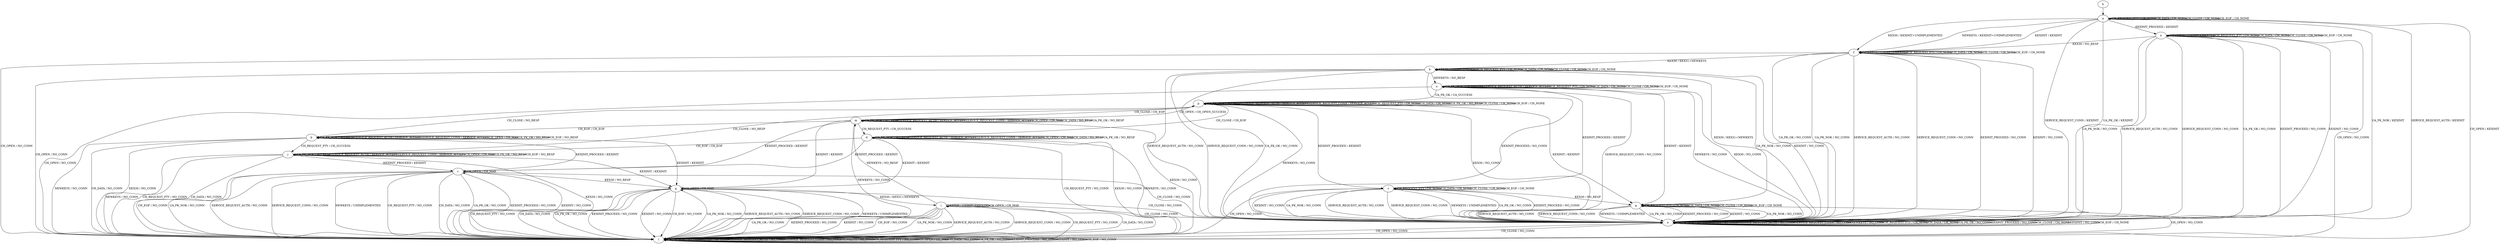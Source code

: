 digraph "" {
	graph ["Incoming time"=0.04820871353149414,
		"Outgoing time"=0.10516667366027832,
		Output="{'States': 18, 'Transitions': 222, 'Filename': '../results/ssh/DropBear-DropBear-yices-1.dot'}",
		Reference="{'States': 18, 'Transitions': 222, 'Filename': '../subjects/ssh/DropBear.dot'}",
		Solver=yices,
		Updated="{'States': 18, 'Transitions': 222, 'Filename': '../subjects/ssh/DropBear.dot'}",
		"f-measure"=1.0,
		precision=1.0,
		recall=1.0
	];
	a -> a	[key=0,
		label="CH_REQUEST_PTY / CH_NONE"];
	a -> a	[key=1,
		label="CH_DATA / CH_NONE"];
	a -> a	[key=2,
		label="CH_CLOSE / CH_NONE"];
	a -> a	[key=3,
		label="CH_EOF / CH_NONE"];
	a -> e	[key=0,
		label="UA_PK_NOK / KEXINIT"];
	a -> e	[key=1,
		label="SERVICE_REQUEST_AUTH / KEXINIT"];
	a -> e	[key=2,
		label="SERVICE_REQUEST_CONN / KEXINIT"];
	a -> e	[key=3,
		label="UA_PK_OK / KEXINIT"];
	a -> f	[key=0,
		label="KEX30 / KEXINIT+UNIMPLEMENTED"];
	a -> f	[key=1,
		label="NEWKEYS / KEXINIT+UNIMPLEMENTED"];
	a -> f	[key=2,
		label="KEXINIT / KEXINIT"];
	a -> l	[key=0,
		label="CH_OPEN / KEXINIT"];
	a -> n	[key=0,
		label="KEXINIT_PROCEED / KEXINIT"];
	b -> b	[key=0,
		label="KEX30 / UNIMPLEMENTED"];
	b -> b	[key=1,
		label="CH_REQUEST_PTY / CH_NONE"];
	b -> b	[key=2,
		label="CH_DATA / CH_NONE"];
	b -> b	[key=3,
		label="CH_CLOSE / CH_NONE"];
	b -> b	[key=4,
		label="CH_EOF / CH_NONE"];
	b -> e	[key=0,
		label="UA_PK_NOK / NO_CONN"];
	b -> e	[key=1,
		label="SERVICE_REQUEST_AUTH / NO_CONN"];
	b -> e	[key=2,
		label="SERVICE_REQUEST_CONN / NO_CONN"];
	b -> e	[key=3,
		label="UA_PK_OK / NO_CONN"];
	b -> e	[key=4,
		label="KEXINIT_PROCEED / NO_CONN"];
	b -> e	[key=5,
		label="KEXINIT / NO_CONN"];
	b -> l	[key=0,
		label="CH_OPEN / NO_CONN"];
	b -> o	[key=0,
		label="NEWKEYS / NO_RESP"];
	c -> c	[key=0,
		label="CH_REQUEST_PTY / CH_NONE"];
	c -> c	[key=1,
		label="CH_DATA / CH_NONE"];
	c -> c	[key=2,
		label="CH_CLOSE / CH_NONE"];
	c -> c	[key=3,
		label="CH_EOF / CH_NONE"];
	c -> e	[key=0,
		label="UA_PK_NOK / NO_CONN"];
	c -> e	[key=1,
		label="SERVICE_REQUEST_AUTH / NO_CONN"];
	c -> e	[key=2,
		label="SERVICE_REQUEST_CONN / NO_CONN"];
	c -> e	[key=3,
		label="NEWKEYS / UNIMPLEMENTED"];
	c -> e	[key=4,
		label="UA_PK_OK / NO_CONN"];
	c -> e	[key=5,
		label="KEXINIT_PROCEED / NO_CONN"];
	c -> e	[key=6,
		label="KEXINIT / NO_CONN"];
	c -> g	[key=0,
		label="KEX30 / NO_RESP"];
	c -> l	[key=0,
		label="CH_OPEN / NO_CONN"];
	d -> d	[key=0,
		label="UA_PK_NOK / NO_RESP"];
	d -> d	[key=1,
		label="SERVICE_REQUEST_AUTH / SERVICE_ACCEPT"];
	d -> d	[key=2,
		label="SERVICE_REQUEST_CONN / SERVICE_ACCEPT"];
	d -> d	[key=3,
		label="CH_OPEN / CH_MAX"];
	d -> d	[key=4,
		label="CH_DATA / NO_RESP"];
	d -> d	[key=5,
		label="UA_PK_OK / NO_RESP"];
	d -> j	[key=0,
		label="CH_EOF / CH_EOF"];
	d -> l	[key=0,
		label="KEX30 / NO_CONN"];
	d -> l	[key=1,
		label="NEWKEYS / NO_CONN"];
	d -> l	[key=2,
		label="CH_REQUEST_PTY / NO_CONN"];
	d -> p	[key=0,
		label="CH_CLOSE / CH_EOF"];
	d -> q	[key=0,
		label="KEXINIT / KEXINIT"];
	d -> r	[key=0,
		label="KEXINIT_PROCEED / KEXINIT"];
	e -> e	[key=0,
		label="UA_PK_NOK / NO_CONN"];
	e -> e	[key=1,
		label="KEX30 / NO_CONN"];
	e -> e	[key=2,
		label="SERVICE_REQUEST_AUTH / NO_CONN"];
	e -> e	[key=3,
		label="SERVICE_REQUEST_CONN / NO_CONN"];
	e -> e	[key=4,
		label="NEWKEYS / NO_CONN"];
	e -> e	[key=5,
		label="CH_REQUEST_PTY / CH_NONE"];
	e -> e	[key=6,
		label="CH_DATA / CH_NONE"];
	e -> e	[key=7,
		label="UA_PK_OK / NO_CONN"];
	e -> e	[key=8,
		label="KEXINIT_PROCEED / NO_CONN"];
	e -> e	[key=9,
		label="CH_CLOSE / CH_NONE"];
	e -> e	[key=10,
		label="KEXINIT / NO_CONN"];
	e -> e	[key=11,
		label="CH_EOF / CH_NONE"];
	e -> l	[key=0,
		label="CH_OPEN / NO_CONN"];
	f -> b	[key=0,
		label="KEX30 / KEX31+NEWKEYS"];
	f -> e	[key=0,
		label="UA_PK_NOK / NO_CONN"];
	f -> e	[key=1,
		label="SERVICE_REQUEST_AUTH / NO_CONN"];
	f -> e	[key=2,
		label="SERVICE_REQUEST_CONN / NO_CONN"];
	f -> e	[key=3,
		label="UA_PK_OK / NO_CONN"];
	f -> e	[key=4,
		label="KEXINIT_PROCEED / NO_CONN"];
	f -> e	[key=5,
		label="KEXINIT / NO_CONN"];
	f -> f	[key=0,
		label="NEWKEYS / UNIMPLEMENTED"];
	f -> f	[key=1,
		label="CH_REQUEST_PTY / CH_NONE"];
	f -> f	[key=2,
		label="CH_DATA / CH_NONE"];
	f -> f	[key=3,
		label="CH_CLOSE / CH_NONE"];
	f -> f	[key=4,
		label="CH_EOF / CH_NONE"];
	f -> l	[key=0,
		label="CH_OPEN / NO_CONN"];
	g -> b	[key=0,
		label="KEX30 / KEX31+NEWKEYS"];
	g -> e	[key=0,
		label="UA_PK_NOK / NO_CONN"];
	g -> e	[key=1,
		label="SERVICE_REQUEST_AUTH / NO_CONN"];
	g -> e	[key=2,
		label="SERVICE_REQUEST_CONN / NO_CONN"];
	g -> e	[key=3,
		label="NEWKEYS / UNIMPLEMENTED"];
	g -> e	[key=4,
		label="UA_PK_OK / NO_CONN"];
	g -> e	[key=5,
		label="KEXINIT_PROCEED / NO_CONN"];
	g -> e	[key=6,
		label="KEXINIT / NO_CONN"];
	g -> g	[key=0,
		label="CH_REQUEST_PTY / CH_NONE"];
	g -> g	[key=1,
		label="CH_DATA / CH_NONE"];
	g -> g	[key=2,
		label="CH_CLOSE / CH_NONE"];
	g -> g	[key=3,
		label="CH_EOF / CH_NONE"];
	g -> l	[key=0,
		label="CH_OPEN / NO_CONN"];
	h -> a	[key=0];
	i -> e	[key=0,
		label="CH_CLOSE / NO_CONN"];
	i -> i	[key=0,
		label="KEX30 / UNIMPLEMENTED"];
	i -> i	[key=1,
		label="CH_OPEN / CH_MAX"];
	i -> l	[key=0,
		label="UA_PK_NOK / NO_CONN"];
	i -> l	[key=1,
		label="SERVICE_REQUEST_AUTH / NO_CONN"];
	i -> l	[key=2,
		label="SERVICE_REQUEST_CONN / NO_CONN"];
	i -> l	[key=3,
		label="CH_REQUEST_PTY / NO_CONN"];
	i -> l	[key=4,
		label="CH_DATA / NO_CONN"];
	i -> l	[key=5,
		label="UA_PK_OK / NO_CONN"];
	i -> l	[key=6,
		label="KEXINIT_PROCEED / NO_CONN"];
	i -> l	[key=7,
		label="KEXINIT / NO_CONN"];
	i -> l	[key=8,
		label="CH_EOF / NO_CONN"];
	i -> m	[key=0,
		label="NEWKEYS / NO_RESP"];
	j -> j	[key=0,
		label="UA_PK_NOK / NO_RESP"];
	j -> j	[key=1,
		label="SERVICE_REQUEST_AUTH / SERVICE_ACCEPT"];
	j -> j	[key=2,
		label="SERVICE_REQUEST_CONN / SERVICE_ACCEPT"];
	j -> j	[key=3,
		label="CH_OPEN / CH_MAX"];
	j -> j	[key=4,
		label="UA_PK_OK / NO_RESP"];
	j -> j	[key=5,
		label="CH_EOF / NO_RESP"];
	j -> l	[key=0,
		label="KEX30 / NO_CONN"];
	j -> l	[key=1,
		label="NEWKEYS / NO_CONN"];
	j -> l	[key=2,
		label="CH_REQUEST_PTY / NO_CONN"];
	j -> l	[key=3,
		label="CH_DATA / NO_CONN"];
	j -> p	[key=0,
		label="CH_CLOSE / NO_RESP"];
	j -> q	[key=0,
		label="KEXINIT / KEXINIT"];
	j -> r	[key=0,
		label="KEXINIT_PROCEED / KEXINIT"];
	k -> j	[key=0,
		label="CH_REQUEST_PTY / CH_SUCCESS"];
	k -> k	[key=0,
		label="UA_PK_NOK / NO_RESP"];
	k -> k	[key=1,
		label="SERVICE_REQUEST_AUTH / SERVICE_ACCEPT"];
	k -> k	[key=2,
		label="SERVICE_REQUEST_CONN / SERVICE_ACCEPT"];
	k -> k	[key=3,
		label="CH_OPEN / CH_MAX"];
	k -> k	[key=4,
		label="UA_PK_OK / NO_RESP"];
	k -> k	[key=5,
		label="CH_EOF / NO_RESP"];
	k -> l	[key=0,
		label="KEX30 / NO_CONN"];
	k -> l	[key=1,
		label="NEWKEYS / NO_CONN"];
	k -> l	[key=2,
		label="CH_DATA / NO_CONN"];
	k -> p	[key=0,
		label="CH_CLOSE / NO_RESP"];
	k -> q	[key=0,
		label="KEXINIT / KEXINIT"];
	k -> r	[key=0,
		label="KEXINIT_PROCEED / KEXINIT"];
	l -> e	[key=0,
		label="CH_CLOSE / NO_CONN"];
	l -> l	[key=0,
		label="UA_PK_NOK / NO_CONN"];
	l -> l	[key=1,
		label="KEX30 / NO_CONN"];
	l -> l	[key=2,
		label="SERVICE_REQUEST_AUTH / NO_CONN"];
	l -> l	[key=3,
		label="SERVICE_REQUEST_CONN / NO_CONN"];
	l -> l	[key=4,
		label="NEWKEYS / NO_CONN"];
	l -> l	[key=5,
		label="CH_REQUEST_PTY / NO_CONN"];
	l -> l	[key=6,
		label="CH_OPEN / CH_MAX"];
	l -> l	[key=7,
		label="CH_DATA / NO_CONN"];
	l -> l	[key=8,
		label="UA_PK_OK / NO_CONN"];
	l -> l	[key=9,
		label="KEXINIT_PROCEED / NO_CONN"];
	l -> l	[key=10,
		label="KEXINIT / NO_CONN"];
	l -> l	[key=11,
		label="CH_EOF / NO_CONN"];
	m -> d	[key=0,
		label="CH_REQUEST_PTY / CH_SUCCESS"];
	m -> k	[key=0,
		label="CH_EOF / CH_EOF"];
	m -> l	[key=0,
		label="KEX30 / NO_CONN"];
	m -> l	[key=1,
		label="NEWKEYS / NO_CONN"];
	m -> m	[key=0,
		label="UA_PK_NOK / NO_RESP"];
	m -> m	[key=1,
		label="SERVICE_REQUEST_AUTH / SERVICE_ACCEPT"];
	m -> m	[key=2,
		label="SERVICE_REQUEST_CONN / SERVICE_ACCEPT"];
	m -> m	[key=3,
		label="CH_OPEN / CH_MAX"];
	m -> m	[key=4,
		label="CH_DATA / NO_RESP"];
	m -> m	[key=5,
		label="UA_PK_OK / NO_RESP"];
	m -> p	[key=0,
		label="CH_CLOSE / CH_EOF"];
	m -> q	[key=0,
		label="KEXINIT / KEXINIT"];
	m -> r	[key=0,
		label="KEXINIT_PROCEED / KEXINIT"];
	n -> e	[key=0,
		label="UA_PK_NOK / NO_CONN"];
	n -> e	[key=1,
		label="SERVICE_REQUEST_AUTH / NO_CONN"];
	n -> e	[key=2,
		label="SERVICE_REQUEST_CONN / NO_CONN"];
	n -> e	[key=3,
		label="UA_PK_OK / NO_CONN"];
	n -> e	[key=4,
		label="KEXINIT_PROCEED / NO_CONN"];
	n -> e	[key=5,
		label="KEXINIT / NO_CONN"];
	n -> f	[key=0,
		label="KEX30 / NO_RESP"];
	n -> l	[key=0,
		label="CH_OPEN / NO_CONN"];
	n -> n	[key=0,
		label="NEWKEYS / UNIMPLEMENTED"];
	n -> n	[key=1,
		label="CH_REQUEST_PTY / CH_NONE"];
	n -> n	[key=2,
		label="CH_DATA / CH_NONE"];
	n -> n	[key=3,
		label="CH_CLOSE / CH_NONE"];
	n -> n	[key=4,
		label="CH_EOF / CH_NONE"];
	o -> c	[key=0,
		label="KEXINIT_PROCEED / KEXINIT"];
	o -> e	[key=0,
		label="KEX30 / NO_CONN"];
	o -> e	[key=1,
		label="SERVICE_REQUEST_CONN / NO_CONN"];
	o -> e	[key=2,
		label="NEWKEYS / NO_CONN"];
	o -> g	[key=0,
		label="KEXINIT / KEXINIT"];
	o -> l	[key=0,
		label="CH_OPEN / NO_CONN"];
	o -> o	[key=0,
		label="UA_PK_NOK / UA_FAILURE"];
	o -> o	[key=1,
		label="SERVICE_REQUEST_AUTH / SERVICE_ACCEPT"];
	o -> o	[key=2,
		label="CH_REQUEST_PTY / CH_NONE"];
	o -> o	[key=3,
		label="CH_DATA / CH_NONE"];
	o -> o	[key=4,
		label="CH_CLOSE / CH_NONE"];
	o -> o	[key=5,
		label="CH_EOF / CH_NONE"];
	o -> p	[key=0,
		label="UA_PK_OK / UA_SUCCESS"];
	p -> c	[key=0,
		label="KEXINIT_PROCEED / KEXINIT"];
	p -> e	[key=0,
		label="KEX30 / NO_CONN"];
	p -> e	[key=1,
		label="NEWKEYS / NO_CONN"];
	p -> g	[key=0,
		label="KEXINIT / KEXINIT"];
	p -> m	[key=0,
		label="CH_OPEN / CH_OPEN_SUCCESS"];
	p -> p	[key=0,
		label="UA_PK_NOK / NO_RESP"];
	p -> p	[key=1,
		label="SERVICE_REQUEST_AUTH / SERVICE_ACCEPT"];
	p -> p	[key=2,
		label="SERVICE_REQUEST_CONN / SERVICE_ACCEPT"];
	p -> p	[key=3,
		label="CH_REQUEST_PTY / CH_NONE"];
	p -> p	[key=4,
		label="CH_DATA / CH_NONE"];
	p -> p	[key=5,
		label="UA_PK_OK / NO_RESP"];
	p -> p	[key=6,
		label="CH_CLOSE / CH_NONE"];
	p -> p	[key=7,
		label="CH_EOF / CH_NONE"];
	q -> e	[key=0,
		label="CH_CLOSE / NO_CONN"];
	q -> i	[key=0,
		label="KEX30 / KEX31+NEWKEYS"];
	q -> l	[key=0,
		label="UA_PK_NOK / NO_CONN"];
	q -> l	[key=1,
		label="SERVICE_REQUEST_AUTH / NO_CONN"];
	q -> l	[key=2,
		label="SERVICE_REQUEST_CONN / NO_CONN"];
	q -> l	[key=3,
		label="NEWKEYS / UNIMPLEMENTED"];
	q -> l	[key=4,
		label="CH_REQUEST_PTY / NO_CONN"];
	q -> l	[key=5,
		label="CH_DATA / NO_CONN"];
	q -> l	[key=6,
		label="UA_PK_OK / NO_CONN"];
	q -> l	[key=7,
		label="KEXINIT_PROCEED / NO_CONN"];
	q -> l	[key=8,
		label="KEXINIT / NO_CONN"];
	q -> l	[key=9,
		label="CH_EOF / NO_CONN"];
	q -> q	[key=0,
		label="CH_OPEN / CH_MAX"];
	r -> e	[key=0,
		label="CH_CLOSE / NO_CONN"];
	r -> l	[key=0,
		label="UA_PK_NOK / NO_CONN"];
	r -> l	[key=1,
		label="SERVICE_REQUEST_AUTH / NO_CONN"];
	r -> l	[key=2,
		label="SERVICE_REQUEST_CONN / NO_CONN"];
	r -> l	[key=3,
		label="NEWKEYS / UNIMPLEMENTED"];
	r -> l	[key=4,
		label="CH_REQUEST_PTY / NO_CONN"];
	r -> l	[key=5,
		label="CH_DATA / NO_CONN"];
	r -> l	[key=6,
		label="UA_PK_OK / NO_CONN"];
	r -> l	[key=7,
		label="KEXINIT_PROCEED / NO_CONN"];
	r -> l	[key=8,
		label="KEXINIT / NO_CONN"];
	r -> l	[key=9,
		label="CH_EOF / NO_CONN"];
	r -> q	[key=0,
		label="KEX30 / NO_RESP"];
	r -> r	[key=0,
		label="CH_OPEN / CH_MAX"];
}
